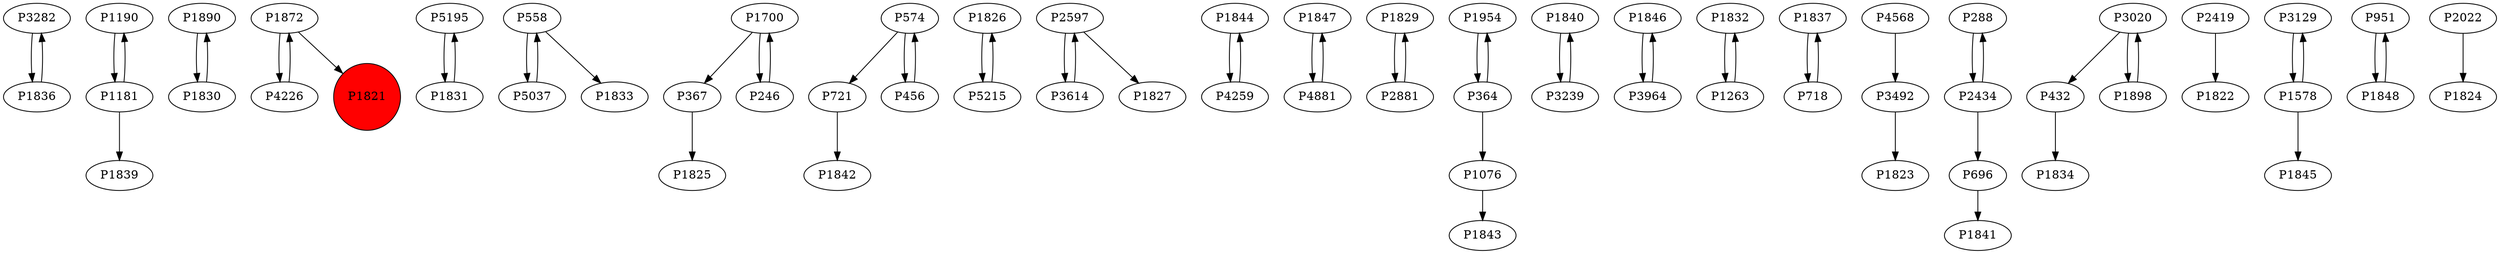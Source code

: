 digraph {
	P3282 -> P1836
	P1190 -> P1181
	P1181 -> P1839
	P1890 -> P1830
	P1872 -> P4226
	P5195 -> P1831
	P558 -> P5037
	P367 -> P1825
	P721 -> P1842
	P1826 -> P5215
	P2597 -> P3614
	P1844 -> P4259
	P1847 -> P4881
	P574 -> P721
	P1829 -> P2881
	P2881 -> P1829
	P5215 -> P1826
	P1954 -> P364
	P1831 -> P5195
	P4226 -> P1872
	P1700 -> P367
	P1830 -> P1890
	P1840 -> P3239
	P1846 -> P3964
	P3964 -> P1846
	P1832 -> P1263
	P1837 -> P718
	P1872 -> P1821
	P4881 -> P1847
	P1263 -> P1832
	P3239 -> P1840
	P364 -> P1076
	P3492 -> P1823
	P2597 -> P1827
	P1076 -> P1843
	P288 -> P2434
	P3020 -> P432
	P558 -> P1833
	P2419 -> P1822
	P718 -> P1837
	P2434 -> P696
	P4568 -> P3492
	P3614 -> P2597
	P364 -> P1954
	P2434 -> P288
	P1898 -> P3020
	P3129 -> P1578
	P5037 -> P558
	P951 -> P1848
	P1578 -> P3129
	P1578 -> P1845
	P456 -> P574
	P246 -> P1700
	P696 -> P1841
	P1181 -> P1190
	P574 -> P456
	P432 -> P1834
	P3020 -> P1898
	P1848 -> P951
	P1700 -> P246
	P1836 -> P3282
	P4259 -> P1844
	P2022 -> P1824
	P1821 [shape=circle]
	P1821 [style=filled]
	P1821 [fillcolor=red]
}